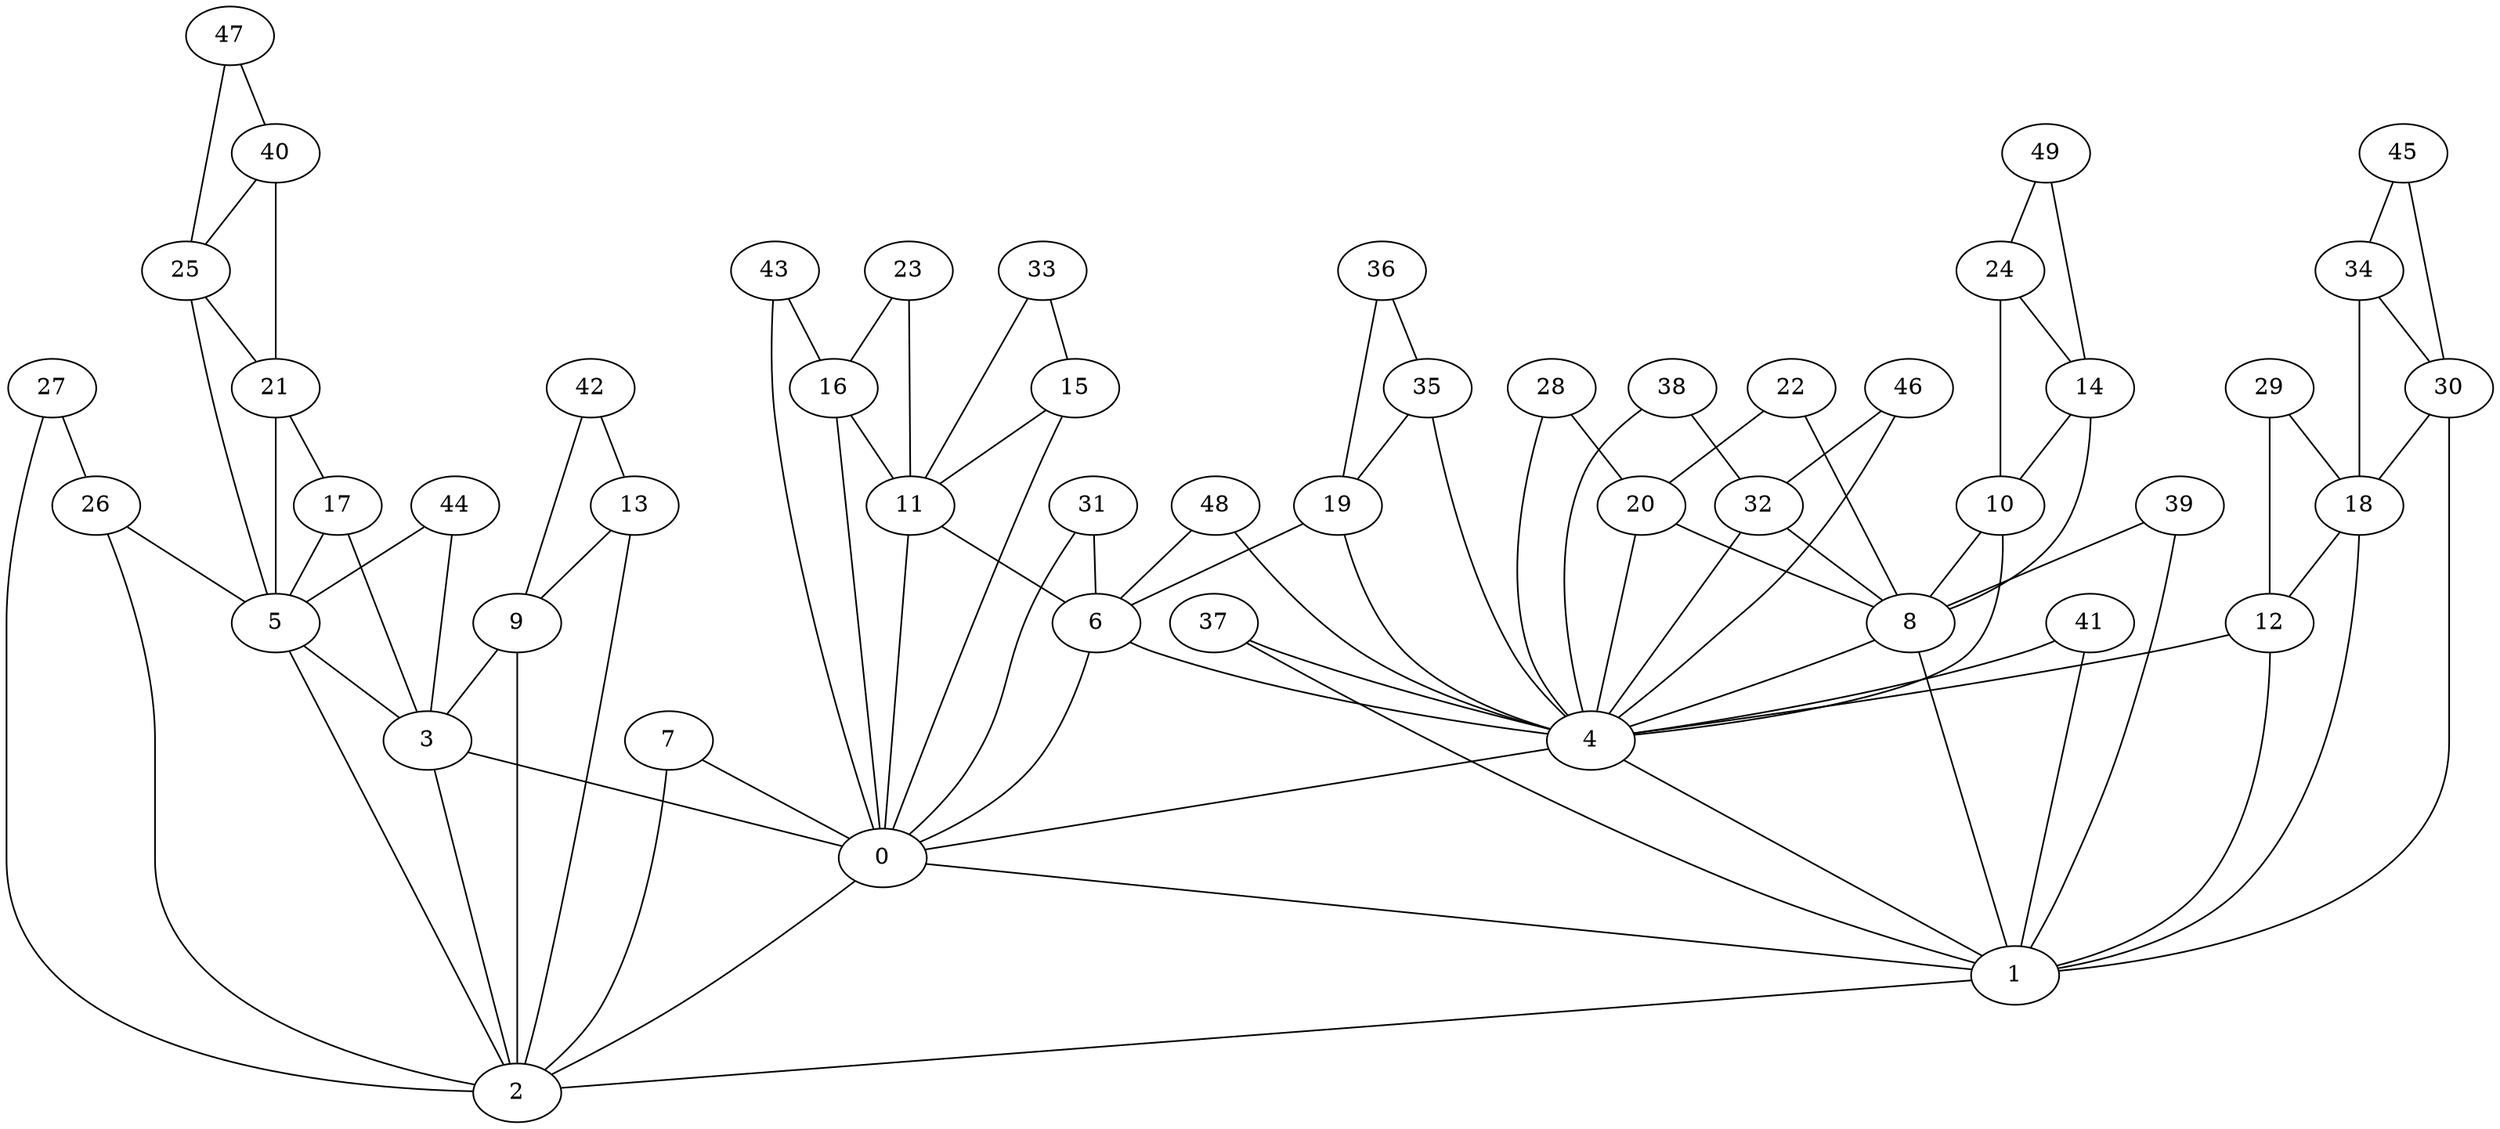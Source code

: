 graph G {
    "0";
    "1";
    "2";
    "3";
    "4";
    "5";
    "6";
    "7";
    "8";
    "9";
    "10";
    "11";
    "12";
    "13";
    "14";
    "15";
    "16";
    "17";
    "18";
    "19";
    "20";
    "21";
    "22";
    "23";
    "24";
    "25";
    "26";
    "27";
    "28";
    "29";
    "30";
    "31";
    "32";
    "33";
    "34";
    "35";
    "36";
    "37";
    "38";
    "39";
    "40";
    "41";
    "42";
    "43";
    "44";
    "45";
    "46";
    "47";
    "48";
    "49";
    "0" -- "1";
    "1" -- "2";
    "2" -- "0";
    "3" -- "2";
    "3" -- "0";
    "4" -- "0";
    "4" -- "1";
    "5" -- "3";
    "5" -- "2";
    "6" -- "4";
    "6" -- "0";
    "7" -- "0";
    "7" -- "2";
    "8" -- "1";
    "8" -- "4";
    "9" -- "2";
    "9" -- "3";
    "10" -- "4";
    "10" -- "8";
    "11" -- "0";
    "11" -- "6";
    "12" -- "1";
    "12" -- "4";
    "13" -- "9";
    "13" -- "2";
    "14" -- "8";
    "14" -- "10";
    "15" -- "11";
    "15" -- "0";
    "16" -- "11";
    "16" -- "0";
    "17" -- "5";
    "17" -- "3";
    "18" -- "12";
    "18" -- "1";
    "19" -- "6";
    "19" -- "4";
    "20" -- "4";
    "20" -- "8";
    "21" -- "5";
    "21" -- "17";
    "22" -- "20";
    "22" -- "8";
    "23" -- "16";
    "23" -- "11";
    "24" -- "14";
    "24" -- "10";
    "25" -- "21";
    "25" -- "5";
    "26" -- "5";
    "26" -- "2";
    "27" -- "26";
    "27" -- "2";
    "28" -- "20";
    "28" -- "4";
    "29" -- "18";
    "29" -- "12";
    "30" -- "18";
    "30" -- "1";
    "31" -- "6";
    "31" -- "0";
    "32" -- "8";
    "32" -- "4";
    "33" -- "15";
    "33" -- "11";
    "34" -- "30";
    "34" -- "18";
    "35" -- "4";
    "35" -- "19";
    "36" -- "35";
    "36" -- "19";
    "37" -- "4";
    "37" -- "1";
    "38" -- "32";
    "38" -- "4";
    "39" -- "8";
    "39" -- "1";
    "40" -- "21";
    "40" -- "25";
    "41" -- "1";
    "41" -- "4";
    "42" -- "9";
    "42" -- "13";
    "43" -- "16";
    "43" -- "0";
    "44" -- "3";
    "44" -- "5";
    "45" -- "34";
    "45" -- "30";
    "46" -- "32";
    "46" -- "4";
    "47" -- "40";
    "47" -- "25";
    "48" -- "6";
    "48" -- "4";
    "49" -- "24";
    "49" -- "14";
}